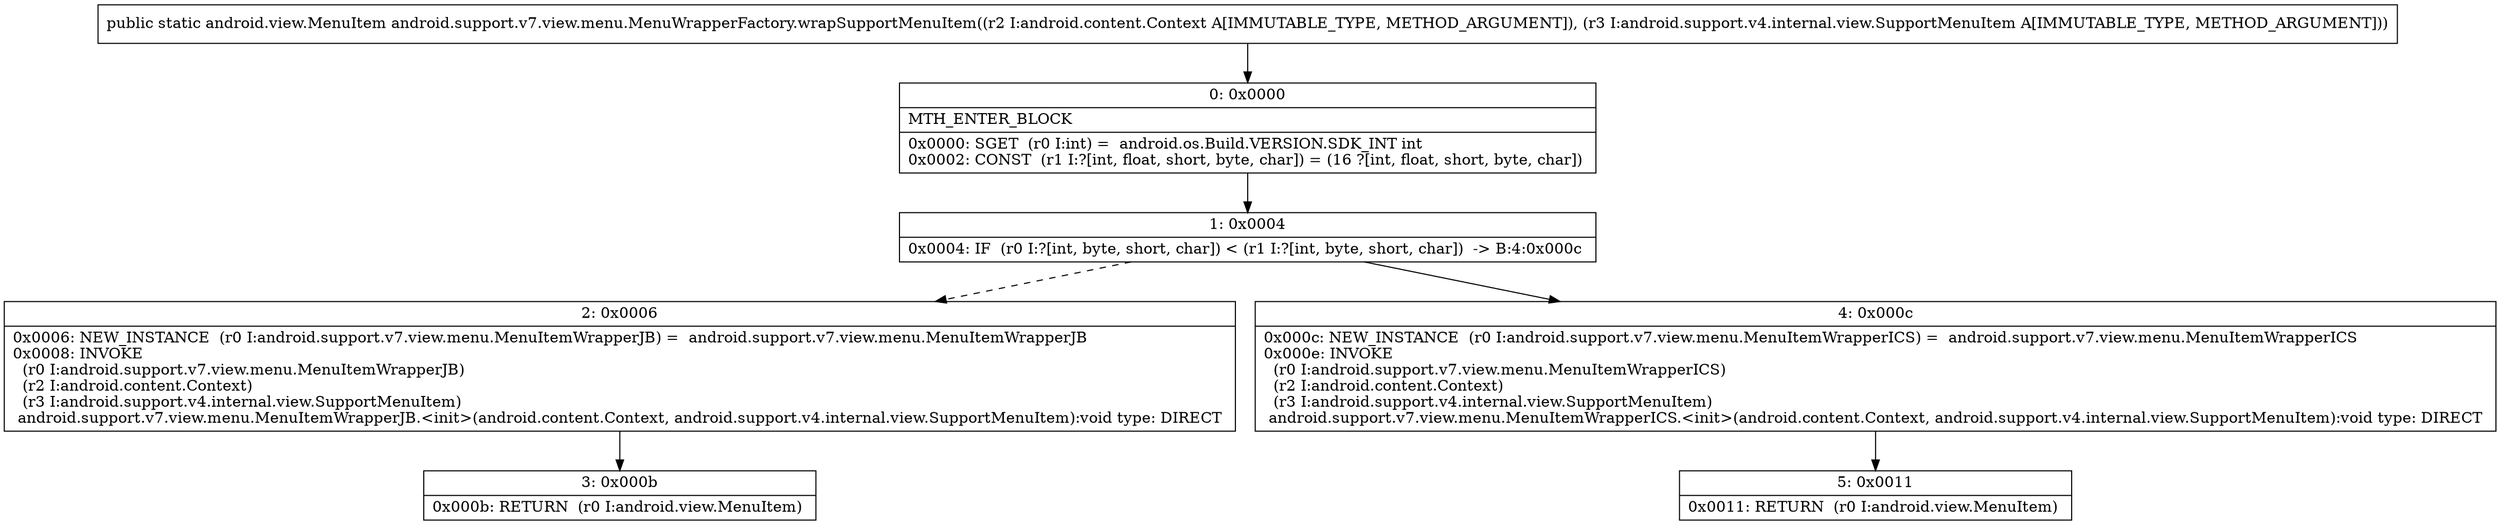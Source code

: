 digraph "CFG forandroid.support.v7.view.menu.MenuWrapperFactory.wrapSupportMenuItem(Landroid\/content\/Context;Landroid\/support\/v4\/internal\/view\/SupportMenuItem;)Landroid\/view\/MenuItem;" {
Node_0 [shape=record,label="{0\:\ 0x0000|MTH_ENTER_BLOCK\l|0x0000: SGET  (r0 I:int) =  android.os.Build.VERSION.SDK_INT int \l0x0002: CONST  (r1 I:?[int, float, short, byte, char]) = (16 ?[int, float, short, byte, char]) \l}"];
Node_1 [shape=record,label="{1\:\ 0x0004|0x0004: IF  (r0 I:?[int, byte, short, char]) \< (r1 I:?[int, byte, short, char])  \-\> B:4:0x000c \l}"];
Node_2 [shape=record,label="{2\:\ 0x0006|0x0006: NEW_INSTANCE  (r0 I:android.support.v7.view.menu.MenuItemWrapperJB) =  android.support.v7.view.menu.MenuItemWrapperJB \l0x0008: INVOKE  \l  (r0 I:android.support.v7.view.menu.MenuItemWrapperJB)\l  (r2 I:android.content.Context)\l  (r3 I:android.support.v4.internal.view.SupportMenuItem)\l android.support.v7.view.menu.MenuItemWrapperJB.\<init\>(android.content.Context, android.support.v4.internal.view.SupportMenuItem):void type: DIRECT \l}"];
Node_3 [shape=record,label="{3\:\ 0x000b|0x000b: RETURN  (r0 I:android.view.MenuItem) \l}"];
Node_4 [shape=record,label="{4\:\ 0x000c|0x000c: NEW_INSTANCE  (r0 I:android.support.v7.view.menu.MenuItemWrapperICS) =  android.support.v7.view.menu.MenuItemWrapperICS \l0x000e: INVOKE  \l  (r0 I:android.support.v7.view.menu.MenuItemWrapperICS)\l  (r2 I:android.content.Context)\l  (r3 I:android.support.v4.internal.view.SupportMenuItem)\l android.support.v7.view.menu.MenuItemWrapperICS.\<init\>(android.content.Context, android.support.v4.internal.view.SupportMenuItem):void type: DIRECT \l}"];
Node_5 [shape=record,label="{5\:\ 0x0011|0x0011: RETURN  (r0 I:android.view.MenuItem) \l}"];
MethodNode[shape=record,label="{public static android.view.MenuItem android.support.v7.view.menu.MenuWrapperFactory.wrapSupportMenuItem((r2 I:android.content.Context A[IMMUTABLE_TYPE, METHOD_ARGUMENT]), (r3 I:android.support.v4.internal.view.SupportMenuItem A[IMMUTABLE_TYPE, METHOD_ARGUMENT])) }"];
MethodNode -> Node_0;
Node_0 -> Node_1;
Node_1 -> Node_2[style=dashed];
Node_1 -> Node_4;
Node_2 -> Node_3;
Node_4 -> Node_5;
}

